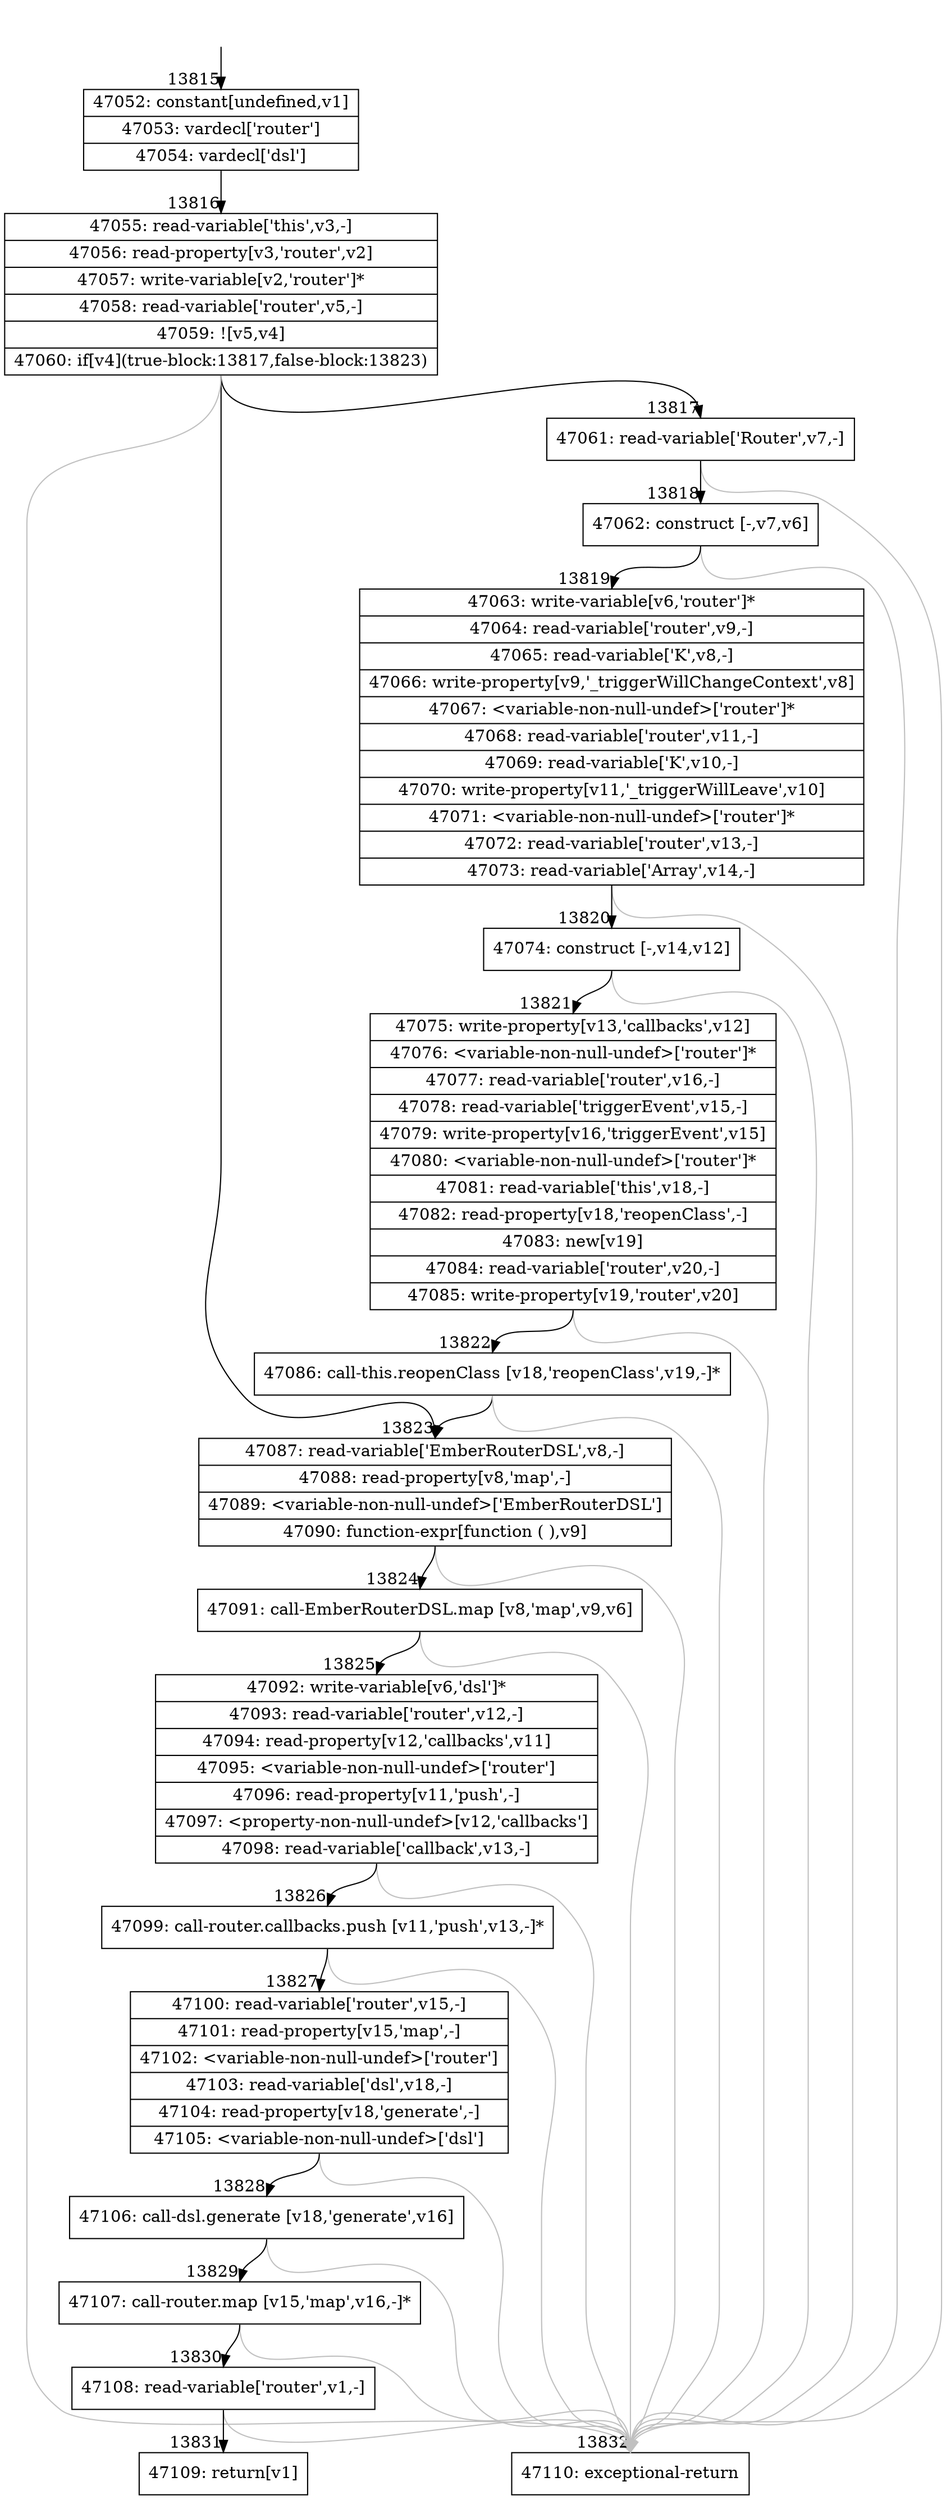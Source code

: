 digraph {
rankdir="TD"
BB_entry1140[shape=none,label=""];
BB_entry1140 -> BB13815 [tailport=s, headport=n, headlabel="    13815"]
BB13815 [shape=record label="{47052: constant[undefined,v1]|47053: vardecl['router']|47054: vardecl['dsl']}" ] 
BB13815 -> BB13816 [tailport=s, headport=n, headlabel="      13816"]
BB13816 [shape=record label="{47055: read-variable['this',v3,-]|47056: read-property[v3,'router',v2]|47057: write-variable[v2,'router']*|47058: read-variable['router',v5,-]|47059: ![v5,v4]|47060: if[v4](true-block:13817,false-block:13823)}" ] 
BB13816 -> BB13817 [tailport=s, headport=n, headlabel="      13817"]
BB13816 -> BB13823 [tailport=s, headport=n, headlabel="      13823"]
BB13816 -> BB13832 [tailport=s, headport=n, color=gray, headlabel="      13832"]
BB13817 [shape=record label="{47061: read-variable['Router',v7,-]}" ] 
BB13817 -> BB13818 [tailport=s, headport=n, headlabel="      13818"]
BB13817 -> BB13832 [tailport=s, headport=n, color=gray]
BB13818 [shape=record label="{47062: construct [-,v7,v6]}" ] 
BB13818 -> BB13819 [tailport=s, headport=n, headlabel="      13819"]
BB13818 -> BB13832 [tailport=s, headport=n, color=gray]
BB13819 [shape=record label="{47063: write-variable[v6,'router']*|47064: read-variable['router',v9,-]|47065: read-variable['K',v8,-]|47066: write-property[v9,'_triggerWillChangeContext',v8]|47067: \<variable-non-null-undef\>['router']*|47068: read-variable['router',v11,-]|47069: read-variable['K',v10,-]|47070: write-property[v11,'_triggerWillLeave',v10]|47071: \<variable-non-null-undef\>['router']*|47072: read-variable['router',v13,-]|47073: read-variable['Array',v14,-]}" ] 
BB13819 -> BB13820 [tailport=s, headport=n, headlabel="      13820"]
BB13819 -> BB13832 [tailport=s, headport=n, color=gray]
BB13820 [shape=record label="{47074: construct [-,v14,v12]}" ] 
BB13820 -> BB13821 [tailport=s, headport=n, headlabel="      13821"]
BB13820 -> BB13832 [tailport=s, headport=n, color=gray]
BB13821 [shape=record label="{47075: write-property[v13,'callbacks',v12]|47076: \<variable-non-null-undef\>['router']*|47077: read-variable['router',v16,-]|47078: read-variable['triggerEvent',v15,-]|47079: write-property[v16,'triggerEvent',v15]|47080: \<variable-non-null-undef\>['router']*|47081: read-variable['this',v18,-]|47082: read-property[v18,'reopenClass',-]|47083: new[v19]|47084: read-variable['router',v20,-]|47085: write-property[v19,'router',v20]}" ] 
BB13821 -> BB13822 [tailport=s, headport=n, headlabel="      13822"]
BB13821 -> BB13832 [tailport=s, headport=n, color=gray]
BB13822 [shape=record label="{47086: call-this.reopenClass [v18,'reopenClass',v19,-]*}" ] 
BB13822 -> BB13823 [tailport=s, headport=n]
BB13822 -> BB13832 [tailport=s, headport=n, color=gray]
BB13823 [shape=record label="{47087: read-variable['EmberRouterDSL',v8,-]|47088: read-property[v8,'map',-]|47089: \<variable-non-null-undef\>['EmberRouterDSL']|47090: function-expr[function ( ),v9]}" ] 
BB13823 -> BB13824 [tailport=s, headport=n, headlabel="      13824"]
BB13823 -> BB13832 [tailport=s, headport=n, color=gray]
BB13824 [shape=record label="{47091: call-EmberRouterDSL.map [v8,'map',v9,v6]}" ] 
BB13824 -> BB13825 [tailport=s, headport=n, headlabel="      13825"]
BB13824 -> BB13832 [tailport=s, headport=n, color=gray]
BB13825 [shape=record label="{47092: write-variable[v6,'dsl']*|47093: read-variable['router',v12,-]|47094: read-property[v12,'callbacks',v11]|47095: \<variable-non-null-undef\>['router']|47096: read-property[v11,'push',-]|47097: \<property-non-null-undef\>[v12,'callbacks']|47098: read-variable['callback',v13,-]}" ] 
BB13825 -> BB13826 [tailport=s, headport=n, headlabel="      13826"]
BB13825 -> BB13832 [tailport=s, headport=n, color=gray]
BB13826 [shape=record label="{47099: call-router.callbacks.push [v11,'push',v13,-]*}" ] 
BB13826 -> BB13827 [tailport=s, headport=n, headlabel="      13827"]
BB13826 -> BB13832 [tailport=s, headport=n, color=gray]
BB13827 [shape=record label="{47100: read-variable['router',v15,-]|47101: read-property[v15,'map',-]|47102: \<variable-non-null-undef\>['router']|47103: read-variable['dsl',v18,-]|47104: read-property[v18,'generate',-]|47105: \<variable-non-null-undef\>['dsl']}" ] 
BB13827 -> BB13828 [tailport=s, headport=n, headlabel="      13828"]
BB13827 -> BB13832 [tailport=s, headport=n, color=gray]
BB13828 [shape=record label="{47106: call-dsl.generate [v18,'generate',v16]}" ] 
BB13828 -> BB13829 [tailport=s, headport=n, headlabel="      13829"]
BB13828 -> BB13832 [tailport=s, headport=n, color=gray]
BB13829 [shape=record label="{47107: call-router.map [v15,'map',v16,-]*}" ] 
BB13829 -> BB13830 [tailport=s, headport=n, headlabel="      13830"]
BB13829 -> BB13832 [tailport=s, headport=n, color=gray]
BB13830 [shape=record label="{47108: read-variable['router',v1,-]}" ] 
BB13830 -> BB13831 [tailport=s, headport=n, headlabel="      13831"]
BB13830 -> BB13832 [tailport=s, headport=n, color=gray]
BB13831 [shape=record label="{47109: return[v1]}" ] 
BB13832 [shape=record label="{47110: exceptional-return}" ] 
//#$~ 25566
}
